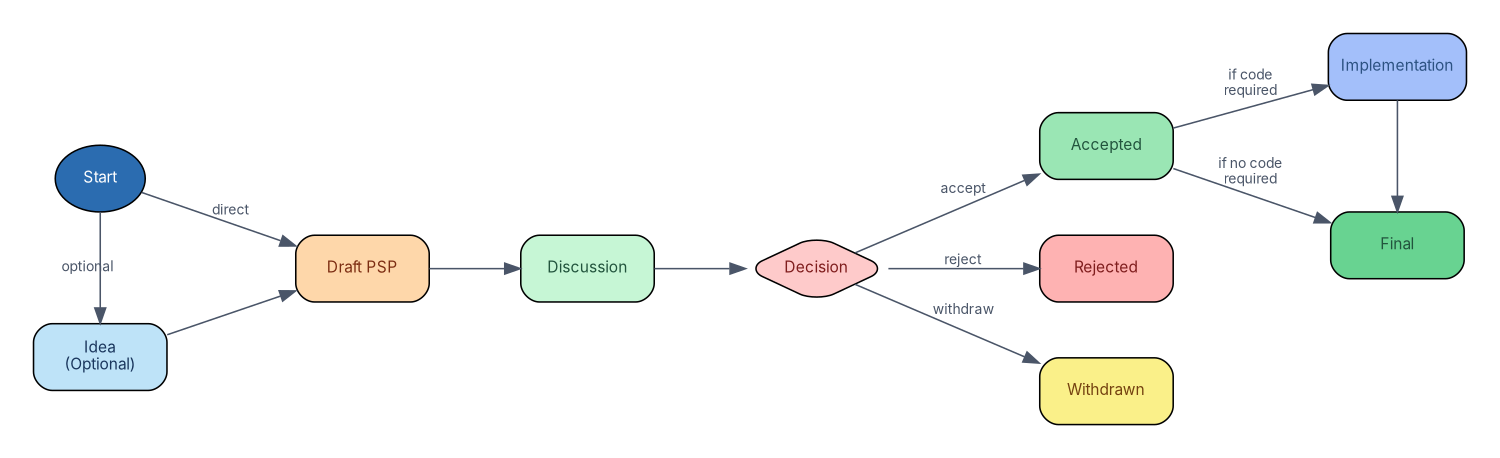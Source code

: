 digraph PSP_Workflow {
    rankdir=LR;  // Left to Right for more compact horizontal layout
    fontname="Inter, Segoe UI, Helvetica, Arial";
    fontsize=12;
    
    // Graph styling for web display - transparent background for theme compatibility
    graph [bgcolor=transparent, pad=0.3, ranksep=0.8, nodesep=0.5, size="10,4!"];
    node [fontname="Inter, Segoe UI, Helvetica, Arial", fontsize=10, shape=box, style="rounded,filled", width=1.2, height=0.6];
    edge [fontname="Inter, Segoe UI, Helvetica, Arial", fontsize=9, color="#4A5568", fontcolor="#2D3748"];
    
    // Main Process Flow - Dark/Light mode compatible colors
    start [label="Start", shape=ellipse, fillcolor="#2B6CB0", fontcolor="#FFFFFF", width=0.8];
    
    idea [label="Idea\n(Optional)", fillcolor="#BEE3F8", fontcolor="#1A365D"];
    draft [label="Draft PSP", fillcolor="#FED7AA", fontcolor="#7C2D12"];
    discussion [label="Discussion", fillcolor="#C6F6D5", fontcolor="#22543D"];
    decision [label="Decision", fillcolor="#FECACA", fontcolor="#7F1D1D", shape=diamond, width=1.0];
    
    accepted [label="Accepted", fillcolor="#9AE6B4", fontcolor="#22543D"];
    rejected [label="Rejected", fillcolor="#FEB2B2", fontcolor="#7F1D1D"];
    withdrawn [label="Withdrawn", fillcolor="#FAF089", fontcolor="#744210"];
    
    implementation [label="Implementation", fillcolor="#A3BFFA", fontcolor="#2C5282"];
    final [label="Final", fillcolor="#68D391", fontcolor="#22543D"];
    
    // Main flow connections
    start -> idea [label="optional", fontcolor="#4A5568"];
    start -> draft [label="direct", fontcolor="#4A5568"];
    idea -> draft;
    draft -> discussion;
    discussion -> decision;
    
    decision -> accepted [label="accept", fontcolor="#4A5568"];
    decision -> rejected [label="reject", fontcolor="#4A5568"];
    decision -> withdrawn [label="withdraw", fontcolor="#4A5568"];
    
    accepted -> implementation [label="if code\nrequired", fontcolor="#4A5568"];
    accepted -> final [label="if no code\nrequired", fontcolor="#4A5568"];
    implementation -> final;
    
    // Rank same level nodes together for better layout
    {rank=same; start; idea}
    {rank=same; accepted; rejected; withdrawn}
    {rank=same; implementation; final}
}
